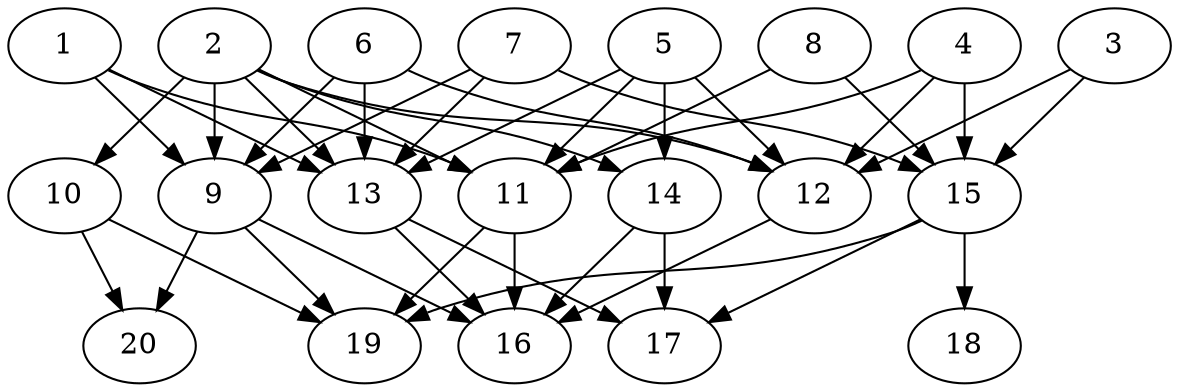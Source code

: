 // DAG automatically generated by daggen at Thu Oct  3 13:58:43 2019
// ./daggen --dot -n 20 --ccr 0.4 --fat 0.7 --regular 0.9 --density 0.7 --mindata 5242880 --maxdata 52428800 
digraph G {
  1 [size="100884480", alpha="0.11", expect_size="40353792"] 
  1 -> 9 [size ="40353792"]
  1 -> 11 [size ="40353792"]
  1 -> 13 [size ="40353792"]
  2 [size="29383680", alpha="0.07", expect_size="11753472"] 
  2 -> 9 [size ="11753472"]
  2 -> 10 [size ="11753472"]
  2 -> 11 [size ="11753472"]
  2 -> 12 [size ="11753472"]
  2 -> 13 [size ="11753472"]
  2 -> 14 [size ="11753472"]
  3 [size="49968640", alpha="0.18", expect_size="19987456"] 
  3 -> 12 [size ="19987456"]
  3 -> 15 [size ="19987456"]
  4 [size="77555200", alpha="0.05", expect_size="31022080"] 
  4 -> 11 [size ="31022080"]
  4 -> 12 [size ="31022080"]
  4 -> 15 [size ="31022080"]
  5 [size="23285760", alpha="0.13", expect_size="9314304"] 
  5 -> 11 [size ="9314304"]
  5 -> 12 [size ="9314304"]
  5 -> 13 [size ="9314304"]
  5 -> 14 [size ="9314304"]
  6 [size="91366400", alpha="0.04", expect_size="36546560"] 
  6 -> 9 [size ="36546560"]
  6 -> 12 [size ="36546560"]
  6 -> 13 [size ="36546560"]
  7 [size="88401920", alpha="0.10", expect_size="35360768"] 
  7 -> 9 [size ="35360768"]
  7 -> 13 [size ="35360768"]
  7 -> 15 [size ="35360768"]
  8 [size="107125760", alpha="0.04", expect_size="42850304"] 
  8 -> 11 [size ="42850304"]
  8 -> 15 [size ="42850304"]
  9 [size="93882880", alpha="0.08", expect_size="37553152"] 
  9 -> 16 [size ="37553152"]
  9 -> 19 [size ="37553152"]
  9 -> 20 [size ="37553152"]
  10 [size="74124800", alpha="0.13", expect_size="29649920"] 
  10 -> 19 [size ="29649920"]
  10 -> 20 [size ="29649920"]
  11 [size="110461440", alpha="0.11", expect_size="44184576"] 
  11 -> 16 [size ="44184576"]
  11 -> 19 [size ="44184576"]
  12 [size="56783360", alpha="0.17", expect_size="22713344"] 
  12 -> 16 [size ="22713344"]
  13 [size="97587200", alpha="0.04", expect_size="39034880"] 
  13 -> 16 [size ="39034880"]
  13 -> 17 [size ="39034880"]
  14 [size="83612160", alpha="0.15", expect_size="33444864"] 
  14 -> 16 [size ="33444864"]
  14 -> 17 [size ="33444864"]
  15 [size="111275520", alpha="0.19", expect_size="44510208"] 
  15 -> 17 [size ="44510208"]
  15 -> 18 [size ="44510208"]
  15 -> 19 [size ="44510208"]
  16 [size="70999040", alpha="0.14", expect_size="28399616"] 
  17 [size="93882880", alpha="0.14", expect_size="37553152"] 
  18 [size="35371520", alpha="0.17", expect_size="14148608"] 
  19 [size="60720640", alpha="0.16", expect_size="24288256"] 
  20 [size="110154240", alpha="0.11", expect_size="44061696"] 
}

